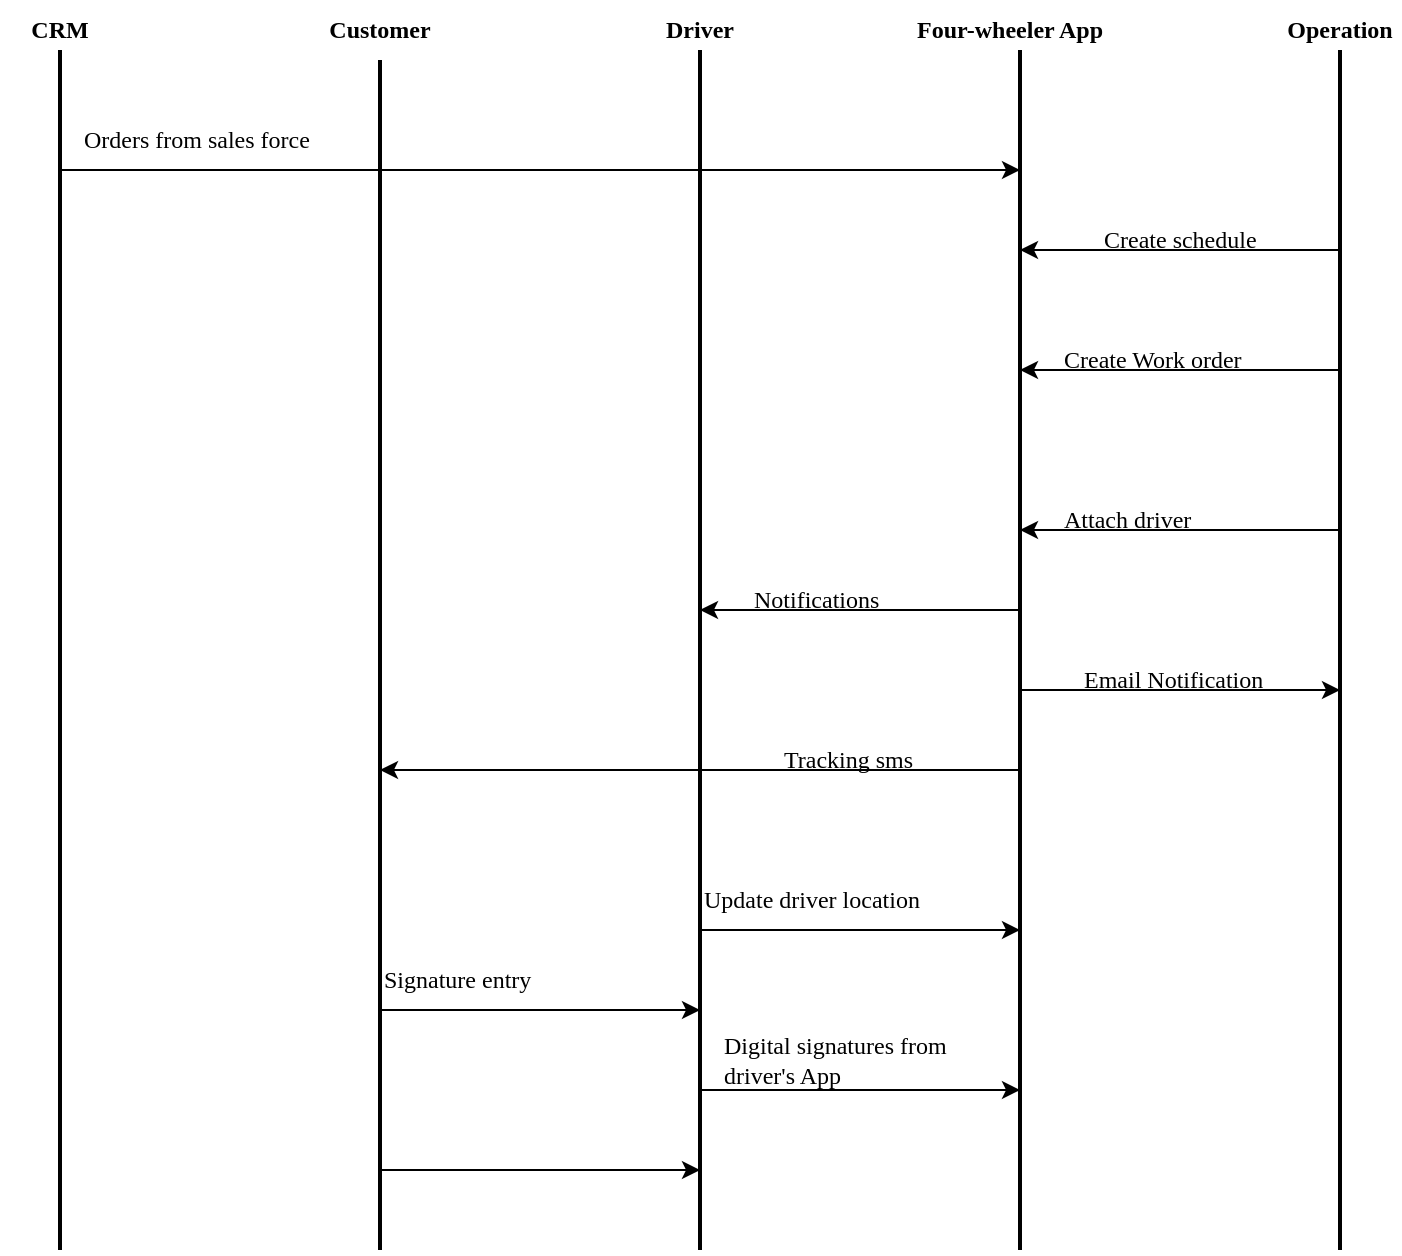 <mxfile version="24.7.17">
  <diagram name="Page-1" id="WYYVzd6TQVztFManRHW5">
    <mxGraphModel dx="794" dy="446" grid="1" gridSize="10" guides="1" tooltips="1" connect="1" arrows="1" fold="1" page="1" pageScale="1" pageWidth="827" pageHeight="1169" math="0" shadow="0">
      <root>
        <mxCell id="0" />
        <mxCell id="1" parent="0" />
        <mxCell id="7HdlxgC_gcyhumiaW9ox-1" value="" style="endArrow=none;html=1;rounded=0;strokeWidth=2;" parent="1" edge="1">
          <mxGeometry width="50" height="50" relative="1" as="geometry">
            <mxPoint x="80" y="640" as="sourcePoint" />
            <mxPoint x="80" y="40" as="targetPoint" />
          </mxGeometry>
        </mxCell>
        <mxCell id="7HdlxgC_gcyhumiaW9ox-5" value="" style="endArrow=none;html=1;rounded=0;strokeWidth=2;" parent="1" target="7HdlxgC_gcyhumiaW9ox-12" edge="1">
          <mxGeometry width="50" height="50" relative="1" as="geometry">
            <mxPoint x="240" y="640" as="sourcePoint" />
            <mxPoint x="240" y="75" as="targetPoint" />
          </mxGeometry>
        </mxCell>
        <mxCell id="7HdlxgC_gcyhumiaW9ox-6" value="" style="endArrow=none;html=1;rounded=0;strokeWidth=2;" parent="1" edge="1">
          <mxGeometry width="50" height="50" relative="1" as="geometry">
            <mxPoint x="400" y="640" as="sourcePoint" />
            <mxPoint x="400" y="40" as="targetPoint" />
          </mxGeometry>
        </mxCell>
        <mxCell id="7HdlxgC_gcyhumiaW9ox-7" value="" style="endArrow=none;html=1;rounded=0;strokeWidth=2;" parent="1" edge="1">
          <mxGeometry width="50" height="50" relative="1" as="geometry">
            <mxPoint x="560" y="640" as="sourcePoint" />
            <mxPoint x="560" y="40" as="targetPoint" />
          </mxGeometry>
        </mxCell>
        <mxCell id="7HdlxgC_gcyhumiaW9ox-10" value="" style="endArrow=none;html=1;rounded=0;strokeWidth=2;" parent="1" edge="1">
          <mxGeometry width="50" height="50" relative="1" as="geometry">
            <mxPoint x="720" y="640" as="sourcePoint" />
            <mxPoint x="720" y="40" as="targetPoint" />
          </mxGeometry>
        </mxCell>
        <mxCell id="7HdlxgC_gcyhumiaW9ox-11" value="&lt;font face=&quot;Verdana&quot;&gt;&lt;b&gt;CRM&lt;/b&gt;&lt;/font&gt;" style="text;html=1;align=center;verticalAlign=middle;whiteSpace=wrap;rounded=0;" parent="1" vertex="1">
          <mxGeometry x="50" y="15" width="60" height="30" as="geometry" />
        </mxCell>
        <mxCell id="7HdlxgC_gcyhumiaW9ox-12" value="&lt;font face=&quot;Verdana&quot;&gt;&lt;b&gt;Customer&lt;/b&gt;&lt;/font&gt;" style="text;html=1;align=center;verticalAlign=middle;whiteSpace=wrap;rounded=0;" parent="1" vertex="1">
          <mxGeometry x="210" y="15" width="60" height="30" as="geometry" />
        </mxCell>
        <mxCell id="7HdlxgC_gcyhumiaW9ox-13" value="&lt;b&gt;&lt;font face=&quot;Verdana&quot;&gt;Driver&lt;/font&gt;&lt;/b&gt;" style="text;html=1;align=center;verticalAlign=middle;whiteSpace=wrap;rounded=0;" parent="1" vertex="1">
          <mxGeometry x="370" y="15" width="60" height="30" as="geometry" />
        </mxCell>
        <mxCell id="7HdlxgC_gcyhumiaW9ox-14" value="&lt;font face=&quot;Verdana&quot;&gt;&lt;b&gt;Four-wheeler App&lt;/b&gt;&lt;/font&gt;" style="text;html=1;align=center;verticalAlign=middle;whiteSpace=wrap;rounded=0;" parent="1" vertex="1">
          <mxGeometry x="470" y="15" width="170" height="30" as="geometry" />
        </mxCell>
        <mxCell id="7HdlxgC_gcyhumiaW9ox-15" value="&lt;b&gt;&lt;font face=&quot;Verdana&quot;&gt;Operation&lt;/font&gt;&lt;/b&gt;" style="text;html=1;align=center;verticalAlign=middle;whiteSpace=wrap;rounded=0;" parent="1" vertex="1">
          <mxGeometry x="690" y="15" width="60" height="30" as="geometry" />
        </mxCell>
        <mxCell id="EzqWcAyAYYKKh7wuYy2_-1" value="" style="endArrow=classic;html=1;rounded=0;" parent="1" edge="1">
          <mxGeometry width="50" height="50" relative="1" as="geometry">
            <mxPoint x="80" y="100" as="sourcePoint" />
            <mxPoint x="560" y="100" as="targetPoint" />
          </mxGeometry>
        </mxCell>
        <mxCell id="EzqWcAyAYYKKh7wuYy2_-4" value="&lt;font face=&quot;Verdana&quot;&gt;Orders from sales force&lt;/font&gt;" style="text;html=1;align=left;verticalAlign=middle;whiteSpace=wrap;rounded=0;" parent="1" vertex="1">
          <mxGeometry x="90" y="70" width="160" height="30" as="geometry" />
        </mxCell>
        <mxCell id="YWdnATY_XIa_izMxKFCN-1" value="" style="endArrow=classic;html=1;rounded=0;" edge="1" parent="1">
          <mxGeometry width="50" height="50" relative="1" as="geometry">
            <mxPoint x="720" y="140" as="sourcePoint" />
            <mxPoint x="560" y="140" as="targetPoint" />
          </mxGeometry>
        </mxCell>
        <mxCell id="YWdnATY_XIa_izMxKFCN-2" value="&lt;font face=&quot;Verdana&quot;&gt;Create schedule&lt;/font&gt;" style="text;html=1;align=left;verticalAlign=middle;whiteSpace=wrap;rounded=0;" vertex="1" parent="1">
          <mxGeometry x="600" y="120" width="110" height="30" as="geometry" />
        </mxCell>
        <mxCell id="YWdnATY_XIa_izMxKFCN-3" value="" style="endArrow=classic;html=1;rounded=0;" edge="1" parent="1">
          <mxGeometry width="50" height="50" relative="1" as="geometry">
            <mxPoint x="720" y="200" as="sourcePoint" />
            <mxPoint x="560" y="200" as="targetPoint" />
          </mxGeometry>
        </mxCell>
        <mxCell id="YWdnATY_XIa_izMxKFCN-6" value="&lt;font face=&quot;Verdana&quot;&gt;Create Work order&lt;/font&gt;" style="text;html=1;align=left;verticalAlign=middle;whiteSpace=wrap;rounded=0;" vertex="1" parent="1">
          <mxGeometry x="580" y="180" width="120" height="30" as="geometry" />
        </mxCell>
        <mxCell id="YWdnATY_XIa_izMxKFCN-8" value="" style="endArrow=classic;html=1;rounded=0;" edge="1" parent="1">
          <mxGeometry width="50" height="50" relative="1" as="geometry">
            <mxPoint x="720" y="280" as="sourcePoint" />
            <mxPoint x="560" y="280" as="targetPoint" />
          </mxGeometry>
        </mxCell>
        <mxCell id="YWdnATY_XIa_izMxKFCN-9" value="&lt;font face=&quot;Verdana&quot;&gt;Attach driver&lt;/font&gt;" style="text;html=1;align=left;verticalAlign=middle;whiteSpace=wrap;rounded=0;" vertex="1" parent="1">
          <mxGeometry x="580" y="260" width="110" height="30" as="geometry" />
        </mxCell>
        <mxCell id="YWdnATY_XIa_izMxKFCN-11" value="" style="endArrow=classic;html=1;rounded=0;" edge="1" parent="1">
          <mxGeometry width="50" height="50" relative="1" as="geometry">
            <mxPoint x="560" y="320" as="sourcePoint" />
            <mxPoint x="400" y="320" as="targetPoint" />
          </mxGeometry>
        </mxCell>
        <mxCell id="YWdnATY_XIa_izMxKFCN-12" value="&lt;font face=&quot;Verdana&quot;&gt;Notifications&lt;/font&gt;" style="text;html=1;align=left;verticalAlign=middle;whiteSpace=wrap;rounded=0;" vertex="1" parent="1">
          <mxGeometry x="425" y="300" width="130" height="30" as="geometry" />
        </mxCell>
        <mxCell id="YWdnATY_XIa_izMxKFCN-13" value="" style="endArrow=classic;html=1;rounded=0;" edge="1" parent="1">
          <mxGeometry width="50" height="50" relative="1" as="geometry">
            <mxPoint x="560" y="400" as="sourcePoint" />
            <mxPoint x="240" y="400" as="targetPoint" />
          </mxGeometry>
        </mxCell>
        <mxCell id="YWdnATY_XIa_izMxKFCN-14" value="Tracking sms" style="text;html=1;align=left;verticalAlign=middle;whiteSpace=wrap;rounded=0;fontFamily=Verdana;" vertex="1" parent="1">
          <mxGeometry x="440" y="380" width="100" height="30" as="geometry" />
        </mxCell>
        <mxCell id="YWdnATY_XIa_izMxKFCN-15" value="" style="endArrow=classic;html=1;rounded=0;" edge="1" parent="1">
          <mxGeometry width="50" height="50" relative="1" as="geometry">
            <mxPoint x="560" y="360" as="sourcePoint" />
            <mxPoint x="720" y="360" as="targetPoint" />
          </mxGeometry>
        </mxCell>
        <mxCell id="YWdnATY_XIa_izMxKFCN-16" value="&lt;font face=&quot;Verdana&quot;&gt;Email Notification&lt;/font&gt;" style="text;html=1;align=left;verticalAlign=middle;whiteSpace=wrap;rounded=0;" vertex="1" parent="1">
          <mxGeometry x="590" y="340" width="110" height="30" as="geometry" />
        </mxCell>
        <mxCell id="YWdnATY_XIa_izMxKFCN-17" value="" style="endArrow=classic;html=1;rounded=0;" edge="1" parent="1">
          <mxGeometry width="50" height="50" relative="1" as="geometry">
            <mxPoint x="400" y="480" as="sourcePoint" />
            <mxPoint x="560" y="480" as="targetPoint" />
          </mxGeometry>
        </mxCell>
        <mxCell id="YWdnATY_XIa_izMxKFCN-20" value="&lt;span style=&quot;font-family: Verdana;&quot;&gt;Update driver location&lt;/span&gt;" style="text;html=1;align=left;verticalAlign=middle;whiteSpace=wrap;rounded=0;" vertex="1" parent="1">
          <mxGeometry x="400" y="450" width="150" height="30" as="geometry" />
        </mxCell>
        <mxCell id="YWdnATY_XIa_izMxKFCN-21" value="" style="endArrow=classic;html=1;rounded=0;" edge="1" parent="1">
          <mxGeometry width="50" height="50" relative="1" as="geometry">
            <mxPoint x="240" y="520" as="sourcePoint" />
            <mxPoint x="400" y="520" as="targetPoint" />
          </mxGeometry>
        </mxCell>
        <mxCell id="YWdnATY_XIa_izMxKFCN-22" value="&lt;font face=&quot;Verdana&quot;&gt;Signature entry&lt;/font&gt;" style="text;html=1;align=left;verticalAlign=middle;whiteSpace=wrap;rounded=0;" vertex="1" parent="1">
          <mxGeometry x="240" y="490" width="110" height="30" as="geometry" />
        </mxCell>
        <mxCell id="YWdnATY_XIa_izMxKFCN-23" value="" style="endArrow=classic;html=1;rounded=0;" edge="1" parent="1">
          <mxGeometry width="50" height="50" relative="1" as="geometry">
            <mxPoint x="240" y="600" as="sourcePoint" />
            <mxPoint x="400" y="600" as="targetPoint" />
          </mxGeometry>
        </mxCell>
        <mxCell id="YWdnATY_XIa_izMxKFCN-24" value="" style="endArrow=classic;html=1;rounded=0;" edge="1" parent="1">
          <mxGeometry width="50" height="50" relative="1" as="geometry">
            <mxPoint x="400" y="560" as="sourcePoint" />
            <mxPoint x="560" y="560" as="targetPoint" />
          </mxGeometry>
        </mxCell>
        <mxCell id="YWdnATY_XIa_izMxKFCN-25" value="&lt;font face=&quot;Verdana&quot;&gt;Digital signatures from driver&#39;s App&lt;/font&gt;" style="text;html=1;align=left;verticalAlign=middle;whiteSpace=wrap;rounded=0;" vertex="1" parent="1">
          <mxGeometry x="410" y="530" width="140" height="30" as="geometry" />
        </mxCell>
      </root>
    </mxGraphModel>
  </diagram>
</mxfile>
